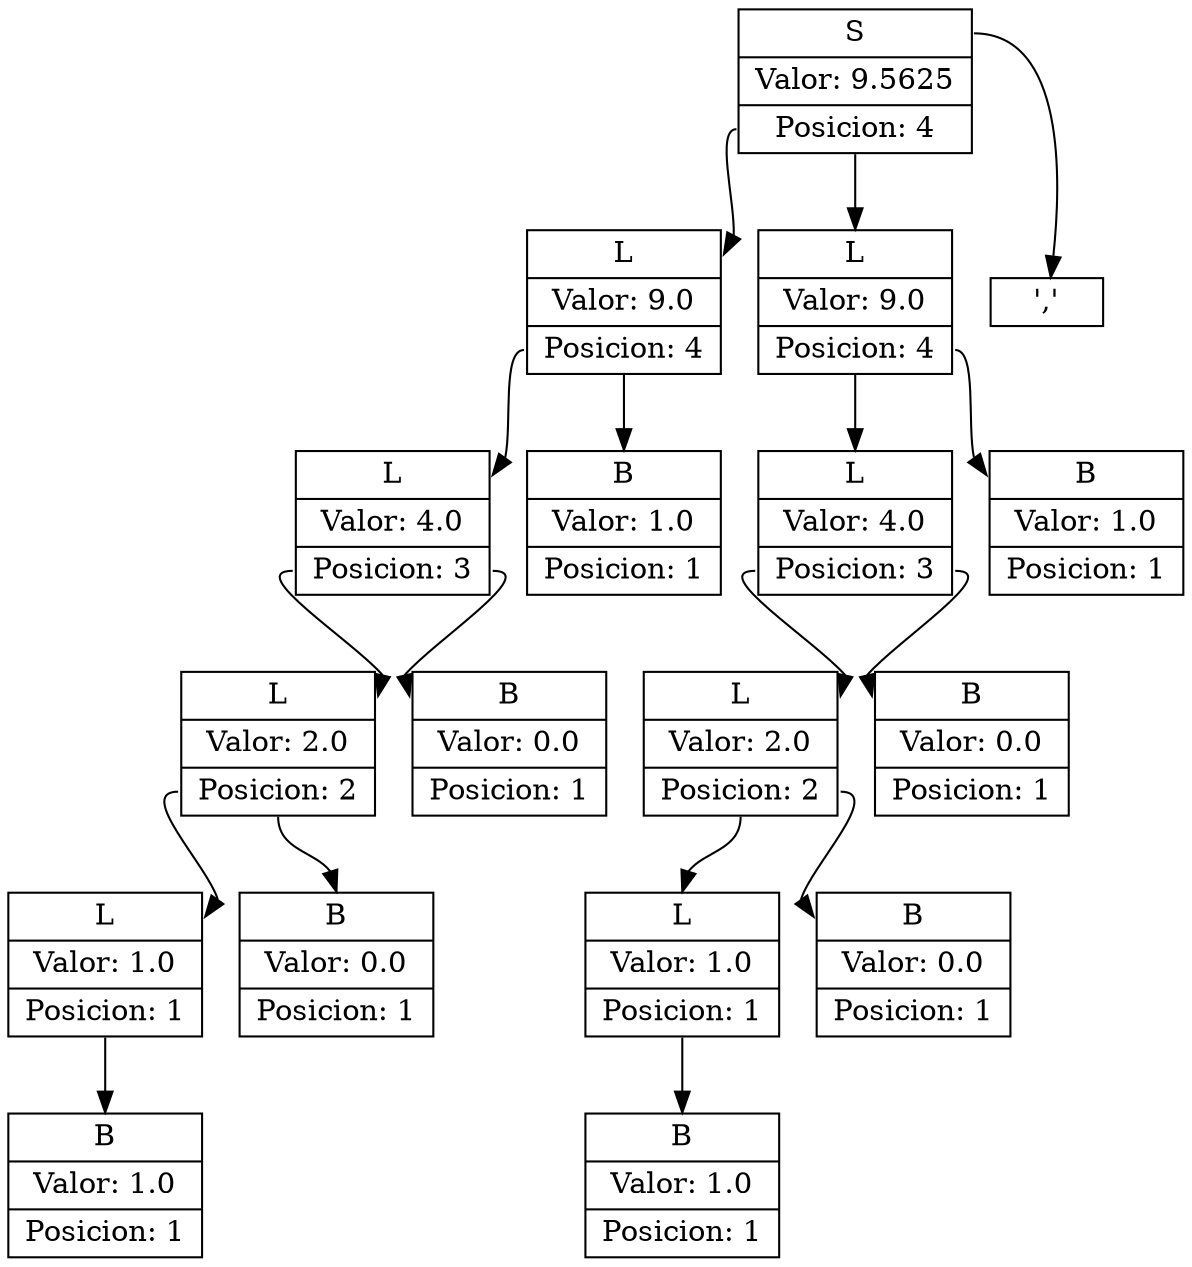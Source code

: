 digraph G {
node [shape = record,height=.1];
nodeS17[shape=record, label = "{<f0>S|Valor: 9.5625|<f1>Posicion: 4}"];
nodeB1[shape=record, label = "{<f0>B|Valor: 1.0|<f1>Posicion: 1}"];
"nodeL2":f1 -> "nodeB1":f0;
nodeL2[shape=record, label = "{<f0>L|Valor: 1.0|<f1>Posicion: 1}"];
"nodeL4":f1 -> "nodeL2":f0;
nodeB3[shape=record, label = "{<f0>B|Valor: 0.0|<f1>Posicion: 1}"];
"nodeL4":f1 -> "nodeB3":f0;
nodeL4[shape=record, label = "{<f0>L|Valor: 2.0|<f1>Posicion: 2}"];
"nodeL6":f1 -> "nodeL4":f0;
nodeB5[shape=record, label = "{<f0>B|Valor: 0.0|<f1>Posicion: 1}"];
"nodeL6":f1 -> "nodeB5":f0;
nodeL6[shape=record, label = "{<f0>L|Valor: 4.0|<f1>Posicion: 3}"];
"nodeL8":f1 -> "nodeL6":f0;
nodeB7[shape=record, label = "{<f0>B|Valor: 1.0|<f1>Posicion: 1}"];
"nodeL8":f1 -> "nodeB7":f0;
nodeL8[shape=record, label = "{<f0>L|Valor: 9.0|<f1>Posicion: 4}"];
"nodeS17":f1 -> "nodeL8":f0;
nodeB9[shape=record, label = "{<f0>B|Valor: 1.0|<f1>Posicion: 1}"];
"nodeL10":f1 -> "nodeB9":f0;
nodeL10[shape=record, label = "{<f0>L|Valor: 1.0|<f1>Posicion: 1}"];
"nodeL12":f1 -> "nodeL10":f0;
nodeB11[shape=record, label = "{<f0>B|Valor: 0.0|<f1>Posicion: 1}"];
"nodeL12":f1 -> "nodeB11":f0;
nodeL12[shape=record, label = "{<f0>L|Valor: 2.0|<f1>Posicion: 2}"];
"nodeL14":f1 -> "nodeL12":f0;
nodeB13[shape=record, label = "{<f0>B|Valor: 0.0|<f1>Posicion: 1}"];
"nodeL14":f1 -> "nodeB13":f0;
nodeL14[shape=record, label = "{<f0>L|Valor: 4.0|<f1>Posicion: 3}"];
"nodeL16":f1 -> "nodeL14":f0;
nodeB15[shape=record, label = "{<f0>B|Valor: 1.0|<f1>Posicion: 1}"];
"nodeL16":f1 -> "nodeB15":f0;
nodeL16[shape=record, label = "{<f0>L|Valor: 9.0|<f1>Posicion: 4}"];
"nodeS17":f1 -> "nodeL16":f0;
nodeComa[shape=record, label = "{<f0>','}"];
"nodeS17":f0 -> "nodeComa":f0;
}